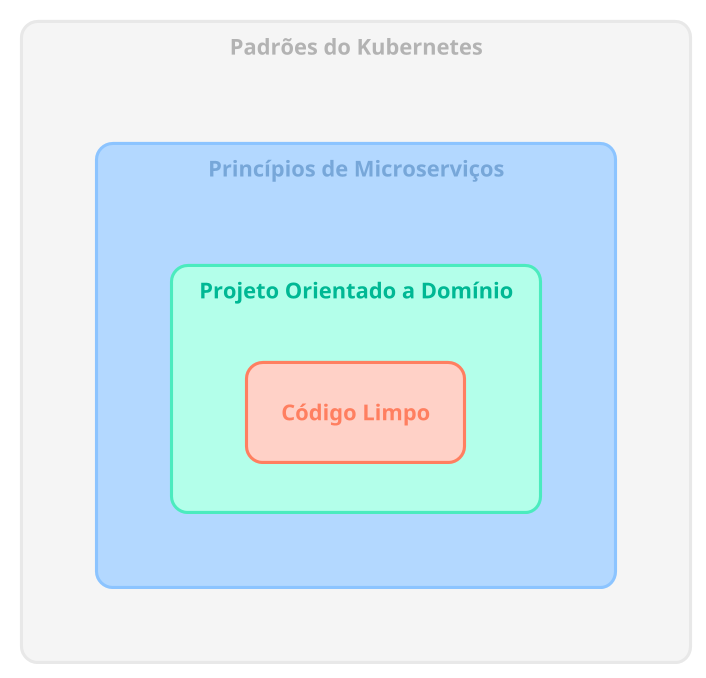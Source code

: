 @startuml canary_release_03

!pragma teoz true
hide stereotype
skinparam dpi 300
skinparam linetype ortho
skinparam defaultFontSize 10
skinparam shadowing false
skinparam backgroundColor transparent

skinparam defaultFontName        "Verdana"
skinparam ParticipantPadding     10
skinparam BoxPadding             10
skinparam Padding                1

skinparam nodesep 5
skinparam ranksep 5

skinparam RoundCorner 10
skinparam ArrowColor #9DADC1
skinparam ArrowThickness 2
skinParam ArrowFontSize 5

skinparam defaultTextAlignment right

skinparam rectangle<<Default>> {
  BackgroundColor #F5F5F5

  BorderColor #E8E8E8
  BorderThickness 1

  FontColor #B3B3B3
  FontSize 7
  FontStyle bold
}

skinparam rectangle<<Red>> {
  BackgroundColor #FFD1C7

  BorderColor #FF7F60
  BorderThickness 1


  FontColor #FF7F60
  FontSize 7
  FontStyle bold
}

skinparam rectangle<<Blue>> {
  BackgroundColor #B3D8FF

  BorderColor #8CC4FF
  BorderThickness 1

  FontColor #77A7D9
  FontSize 7
  FontStyle bold
}

skinparam rectangle<<Green>> {
  BackgroundColor #B3FFEA
  
  BorderColor #4BEBBE
  BorderThickness 1

  FontColor #00b894
  FontSize 7
  FontStyle bold
}

rectangle "Padrões do Kubernetes" <<Default>> {
  rectangle "Princípios de Microserviços" <<Blue>> {
    rectangle "Projeto Orientado a Domínio" <<Green>> {
      rectangle "Código Limpo" <<Red>>
    }
  }
}

@enduml